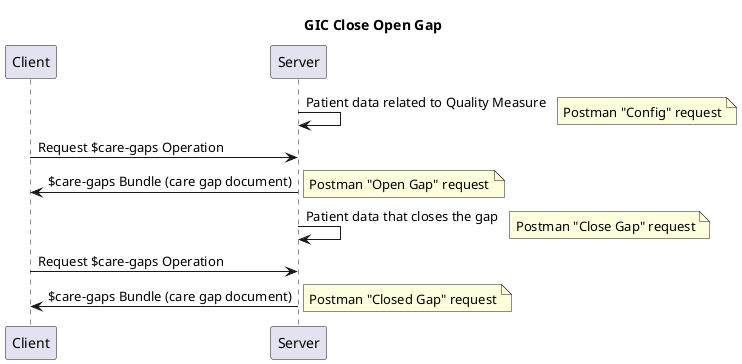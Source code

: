 @startuml GIC_Close_Open_Gap
title GIC Close Open Gap

participant "Client" as Client
participant "Server" as Server

Server -> Server: Patient data related to Quality Measure
note right: Postman "Config" request

Client -> Server: Request $care-gaps Operation
Server -> Client: $care-gaps Bundle (care gap document)
note right: Postman "Open Gap" request

Server -> Server: Patient data that closes the gap
note right: Postman "Close Gap" request

Client -> Server: Request $care-gaps Operation
Server -> Client: $care-gaps Bundle (care gap document)
note right: Postman "Closed Gap" request

@enduml
